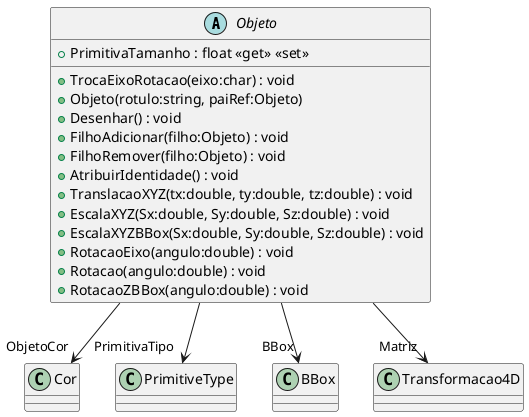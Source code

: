 @startuml
abstract class Objeto {
    + PrimitivaTamanho : float <<get>> <<set>>
    + TrocaEixoRotacao(eixo:char) : void
    + Objeto(rotulo:string, paiRef:Objeto)
    + Desenhar() : void
    + FilhoAdicionar(filho:Objeto) : void
    + FilhoRemover(filho:Objeto) : void
    + AtribuirIdentidade() : void
    + TranslacaoXYZ(tx:double, ty:double, tz:double) : void
    + EscalaXYZ(Sx:double, Sy:double, Sz:double) : void
    + EscalaXYZBBox(Sx:double, Sy:double, Sz:double) : void
    + RotacaoEixo(angulo:double) : void
    + Rotacao(angulo:double) : void
    + RotacaoZBBox(angulo:double) : void
}
Objeto --> "ObjetoCor" Cor
Objeto --> "PrimitivaTipo" PrimitiveType
Objeto --> "BBox" BBox
Objeto --> "Matriz" Transformacao4D
@enduml
